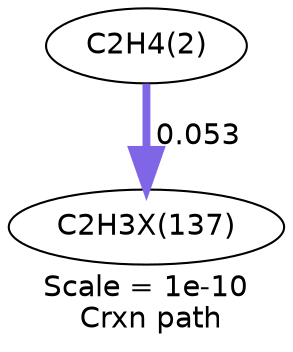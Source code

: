 digraph reaction_paths {
center=1;
s5 -> s23[fontname="Helvetica", style="setlinewidth(3.78)", arrowsize=1.89, color="0.7, 0.553, 0.9"
, label=" 0.053"];
s5 [ fontname="Helvetica", label="C2H4(2)"];
s23 [ fontname="Helvetica", label="C2H3X(137)"];
 label = "Scale = 1e-10\l Crxn path";
 fontname = "Helvetica";
}
